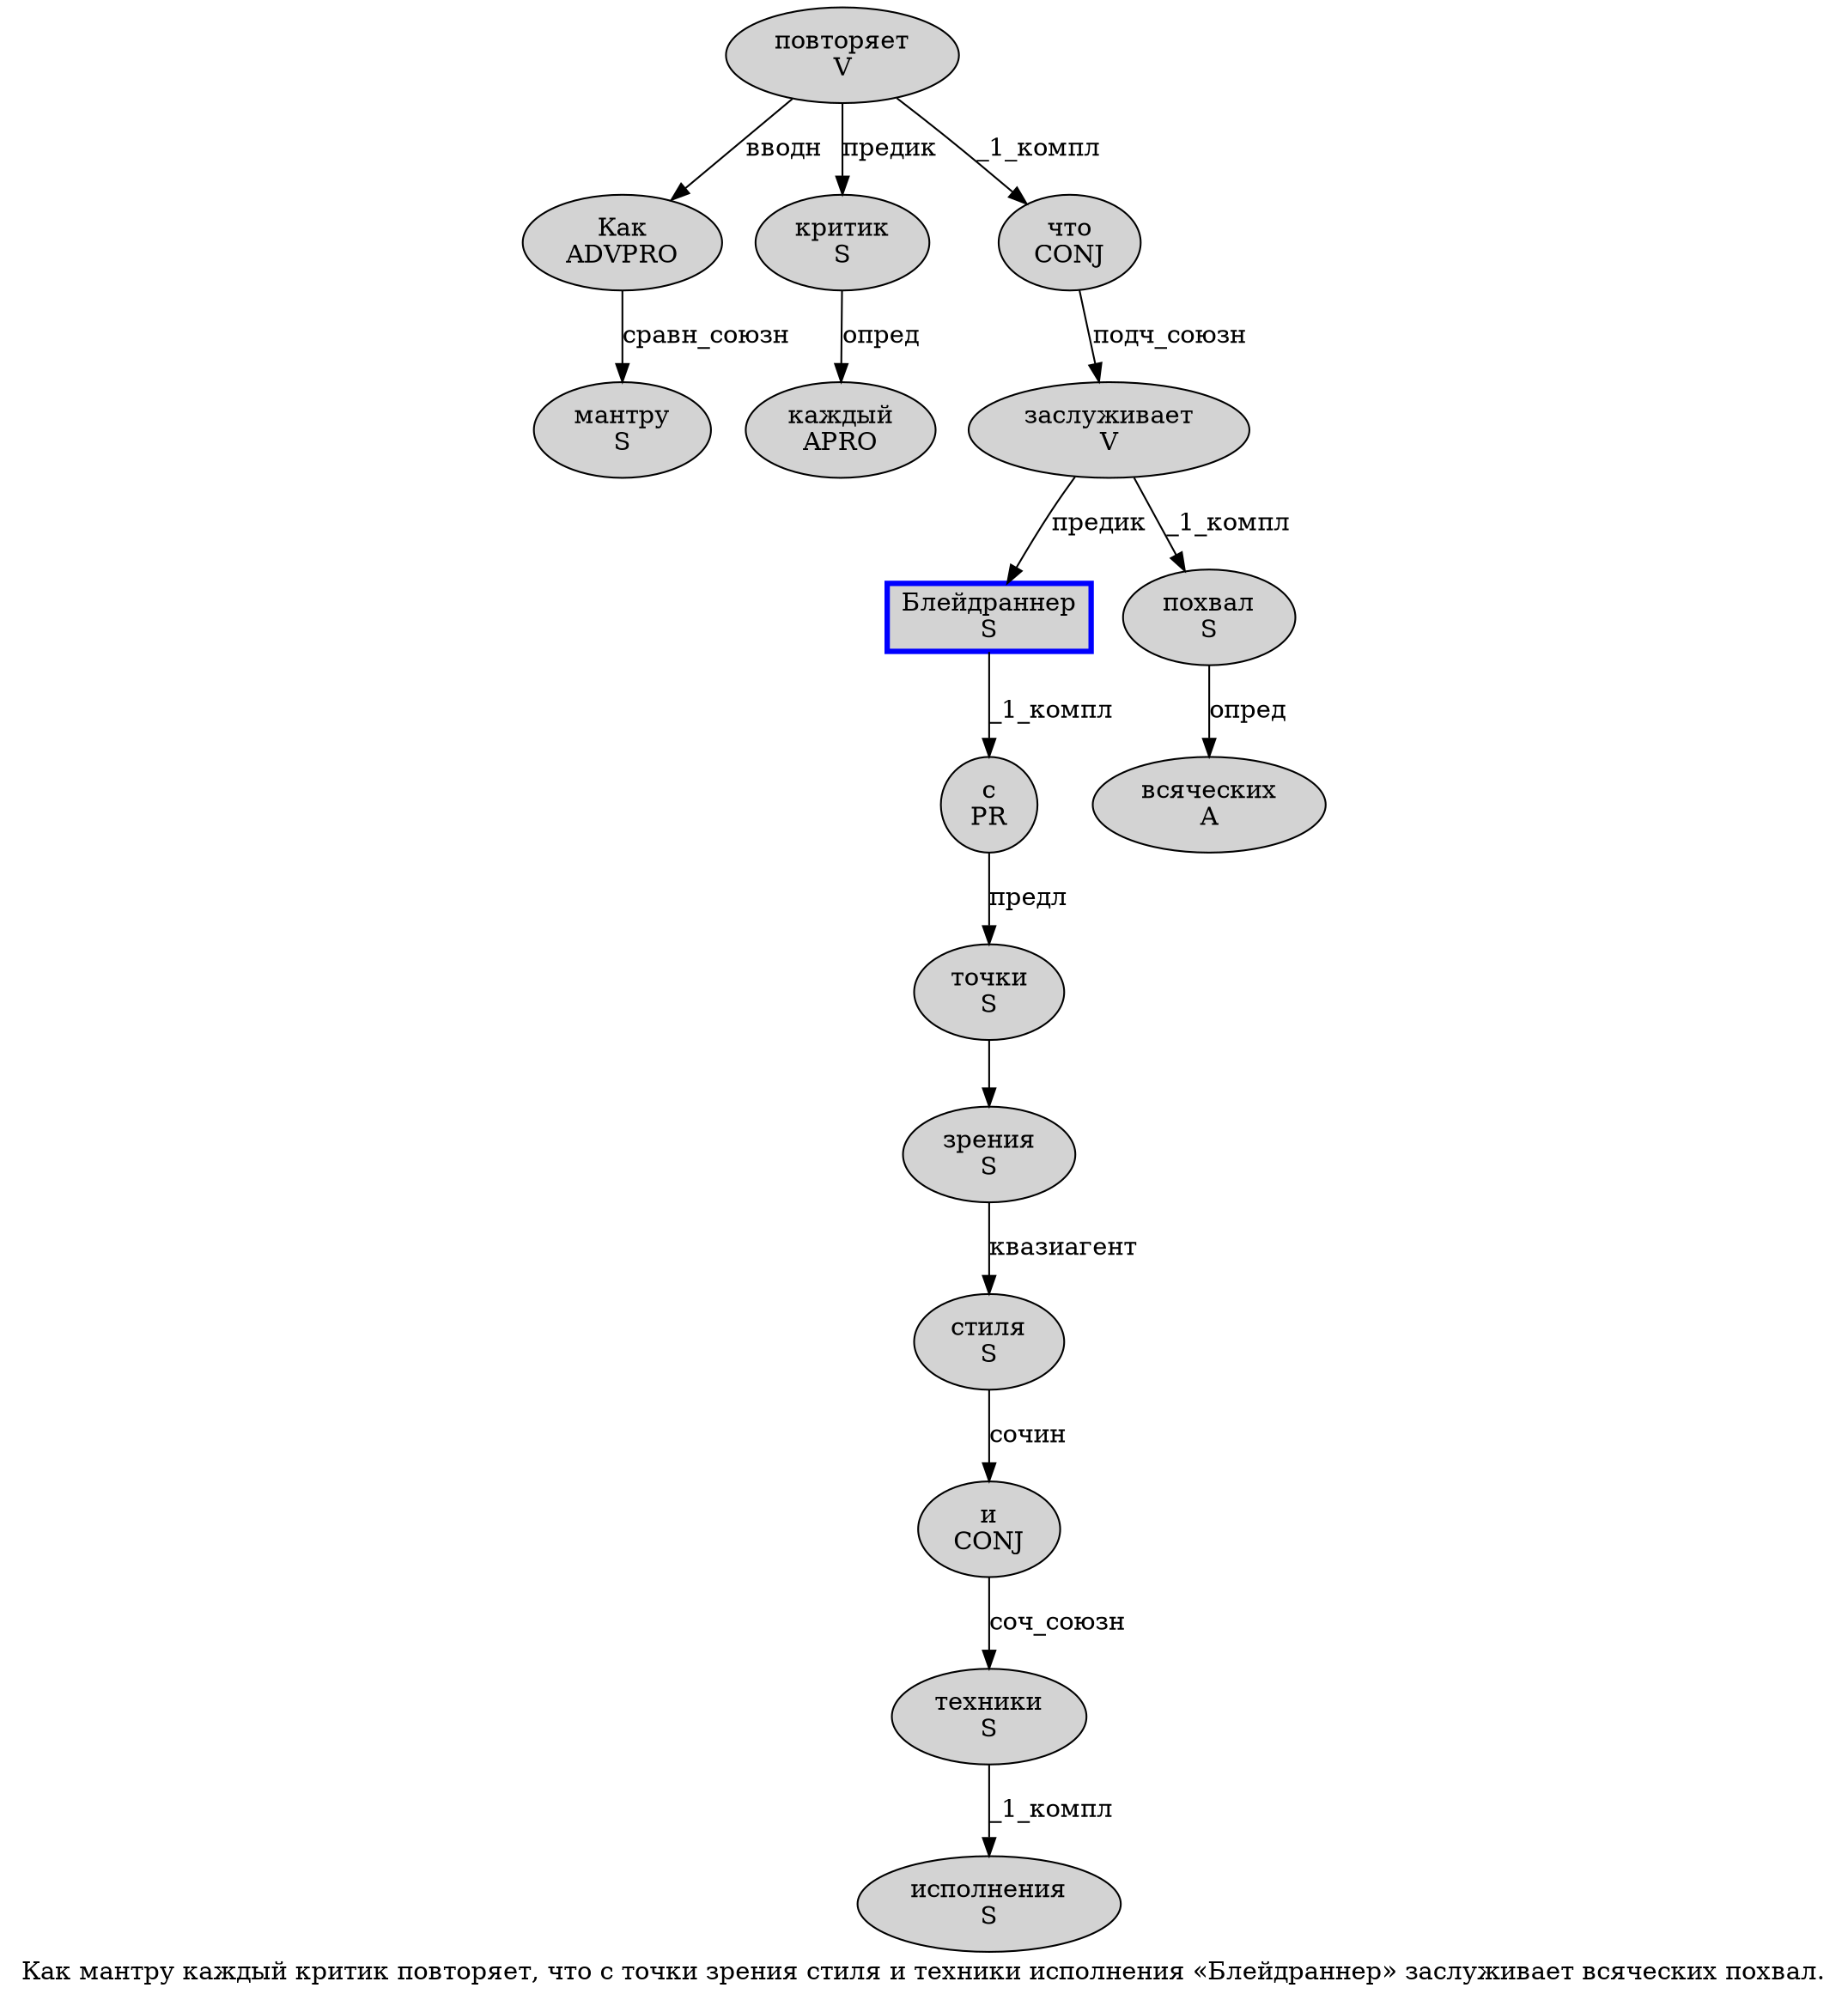 digraph SENTENCE_2687 {
	graph [label="Как мантру каждый критик повторяет, что с точки зрения стиля и техники исполнения «Блейдраннер» заслуживает всяческих похвал."]
	node [style=filled]
		0 [label="Как
ADVPRO" color="" fillcolor=lightgray penwidth=1 shape=ellipse]
		1 [label="мантру
S" color="" fillcolor=lightgray penwidth=1 shape=ellipse]
		2 [label="каждый
APRO" color="" fillcolor=lightgray penwidth=1 shape=ellipse]
		3 [label="критик
S" color="" fillcolor=lightgray penwidth=1 shape=ellipse]
		4 [label="повторяет
V" color="" fillcolor=lightgray penwidth=1 shape=ellipse]
		6 [label="что
CONJ" color="" fillcolor=lightgray penwidth=1 shape=ellipse]
		7 [label="с
PR" color="" fillcolor=lightgray penwidth=1 shape=ellipse]
		8 [label="точки
S" color="" fillcolor=lightgray penwidth=1 shape=ellipse]
		9 [label="зрения
S" color="" fillcolor=lightgray penwidth=1 shape=ellipse]
		10 [label="стиля
S" color="" fillcolor=lightgray penwidth=1 shape=ellipse]
		11 [label="и
CONJ" color="" fillcolor=lightgray penwidth=1 shape=ellipse]
		12 [label="техники
S" color="" fillcolor=lightgray penwidth=1 shape=ellipse]
		13 [label="исполнения
S" color="" fillcolor=lightgray penwidth=1 shape=ellipse]
		15 [label="Блейдраннер
S" color=blue fillcolor=lightgray penwidth=3 shape=box]
		17 [label="заслуживает
V" color="" fillcolor=lightgray penwidth=1 shape=ellipse]
		18 [label="всяческих
A" color="" fillcolor=lightgray penwidth=1 shape=ellipse]
		19 [label="похвал
S" color="" fillcolor=lightgray penwidth=1 shape=ellipse]
			3 -> 2 [label="опред"]
			6 -> 17 [label="подч_союзн"]
			4 -> 0 [label="вводн"]
			4 -> 3 [label="предик"]
			4 -> 6 [label="_1_компл"]
			15 -> 7 [label="_1_компл"]
			19 -> 18 [label="опред"]
			9 -> 10 [label="квазиагент"]
			0 -> 1 [label="сравн_союзн"]
			7 -> 8 [label="предл"]
			10 -> 11 [label="сочин"]
			17 -> 15 [label="предик"]
			17 -> 19 [label="_1_компл"]
			8 -> 9
			12 -> 13 [label="_1_компл"]
			11 -> 12 [label="соч_союзн"]
}